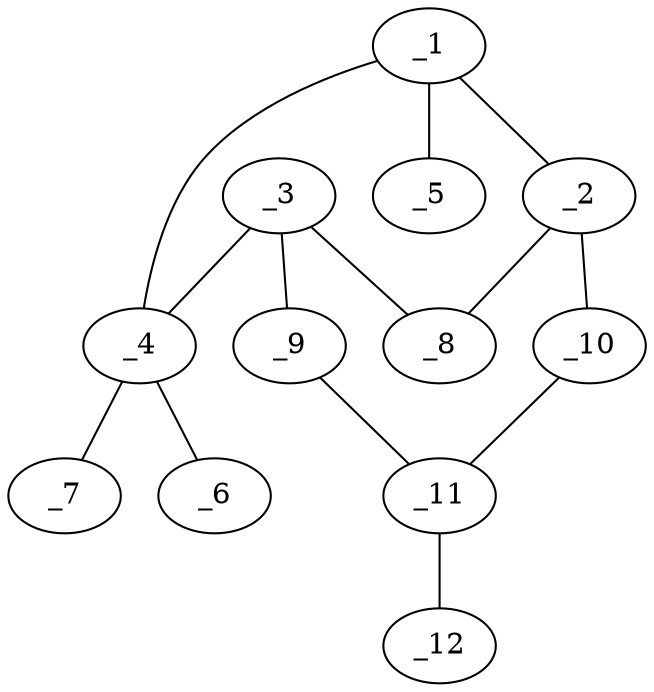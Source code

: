 graph molid656392 {
	_1	 [charge=0,
		chem=1,
		symbol="C  ",
		x="7.4055",
		y="0.1095"];
	_2	 [charge=0,
		chem=1,
		symbol="C  ",
		x="5.5735",
		y="0.8683"];
	_1 -- _2	 [valence=1];
	_4	 [charge=0,
		chem=1,
		symbol="C  ",
		x="7.1467",
		y="-0.8564"];
	_1 -- _4	 [valence=1];
	_5	 [charge=0,
		chem=1,
		symbol="C  ",
		x="8.2715",
		y="0.6095"];
	_1 -- _5	 [valence=1];
	_8	 [charge=0,
		chem=1,
		symbol="C  ",
		x="4.8369",
		y="1.8509"];
	_2 -- _8	 [valence=1];
	_10	 [charge=0,
		chem=4,
		symbol="N  ",
		x="2.9706",
		y="0.0605"];
	_2 -- _10	 [valence=1];
	_3	 [charge=0,
		chem=1,
		symbol="C  ",
		x="5.3147",
		y="-0.0976"];
	_3 -- _4	 [valence=1];
	_3 -- _8	 [valence=1];
	_9	 [charge=0,
		chem=1,
		symbol="C  ",
		x="3.7796",
		y="-1.3407"];
	_3 -- _9	 [valence=1];
	_6	 [charge=0,
		chem=1,
		symbol="C  ",
		x="7.0421",
		y="-1.8509"];
	_4 -- _6	 [valence=1];
	_7	 [charge=0,
		chem=1,
		symbol="C  ",
		x="8.0602",
		y="-1.2632"];
	_4 -- _7	 [valence=1];
	_11	 [charge=0,
		chem=1,
		symbol="C  ",
		x="2.866",
		y="-0.934"];
	_9 -- _11	 [valence=1];
	_10 -- _11	 [valence=1];
	_12	 [charge=0,
		chem=2,
		symbol="O  ",
		x=2,
		y="-1.434"];
	_11 -- _12	 [valence=2];
}
